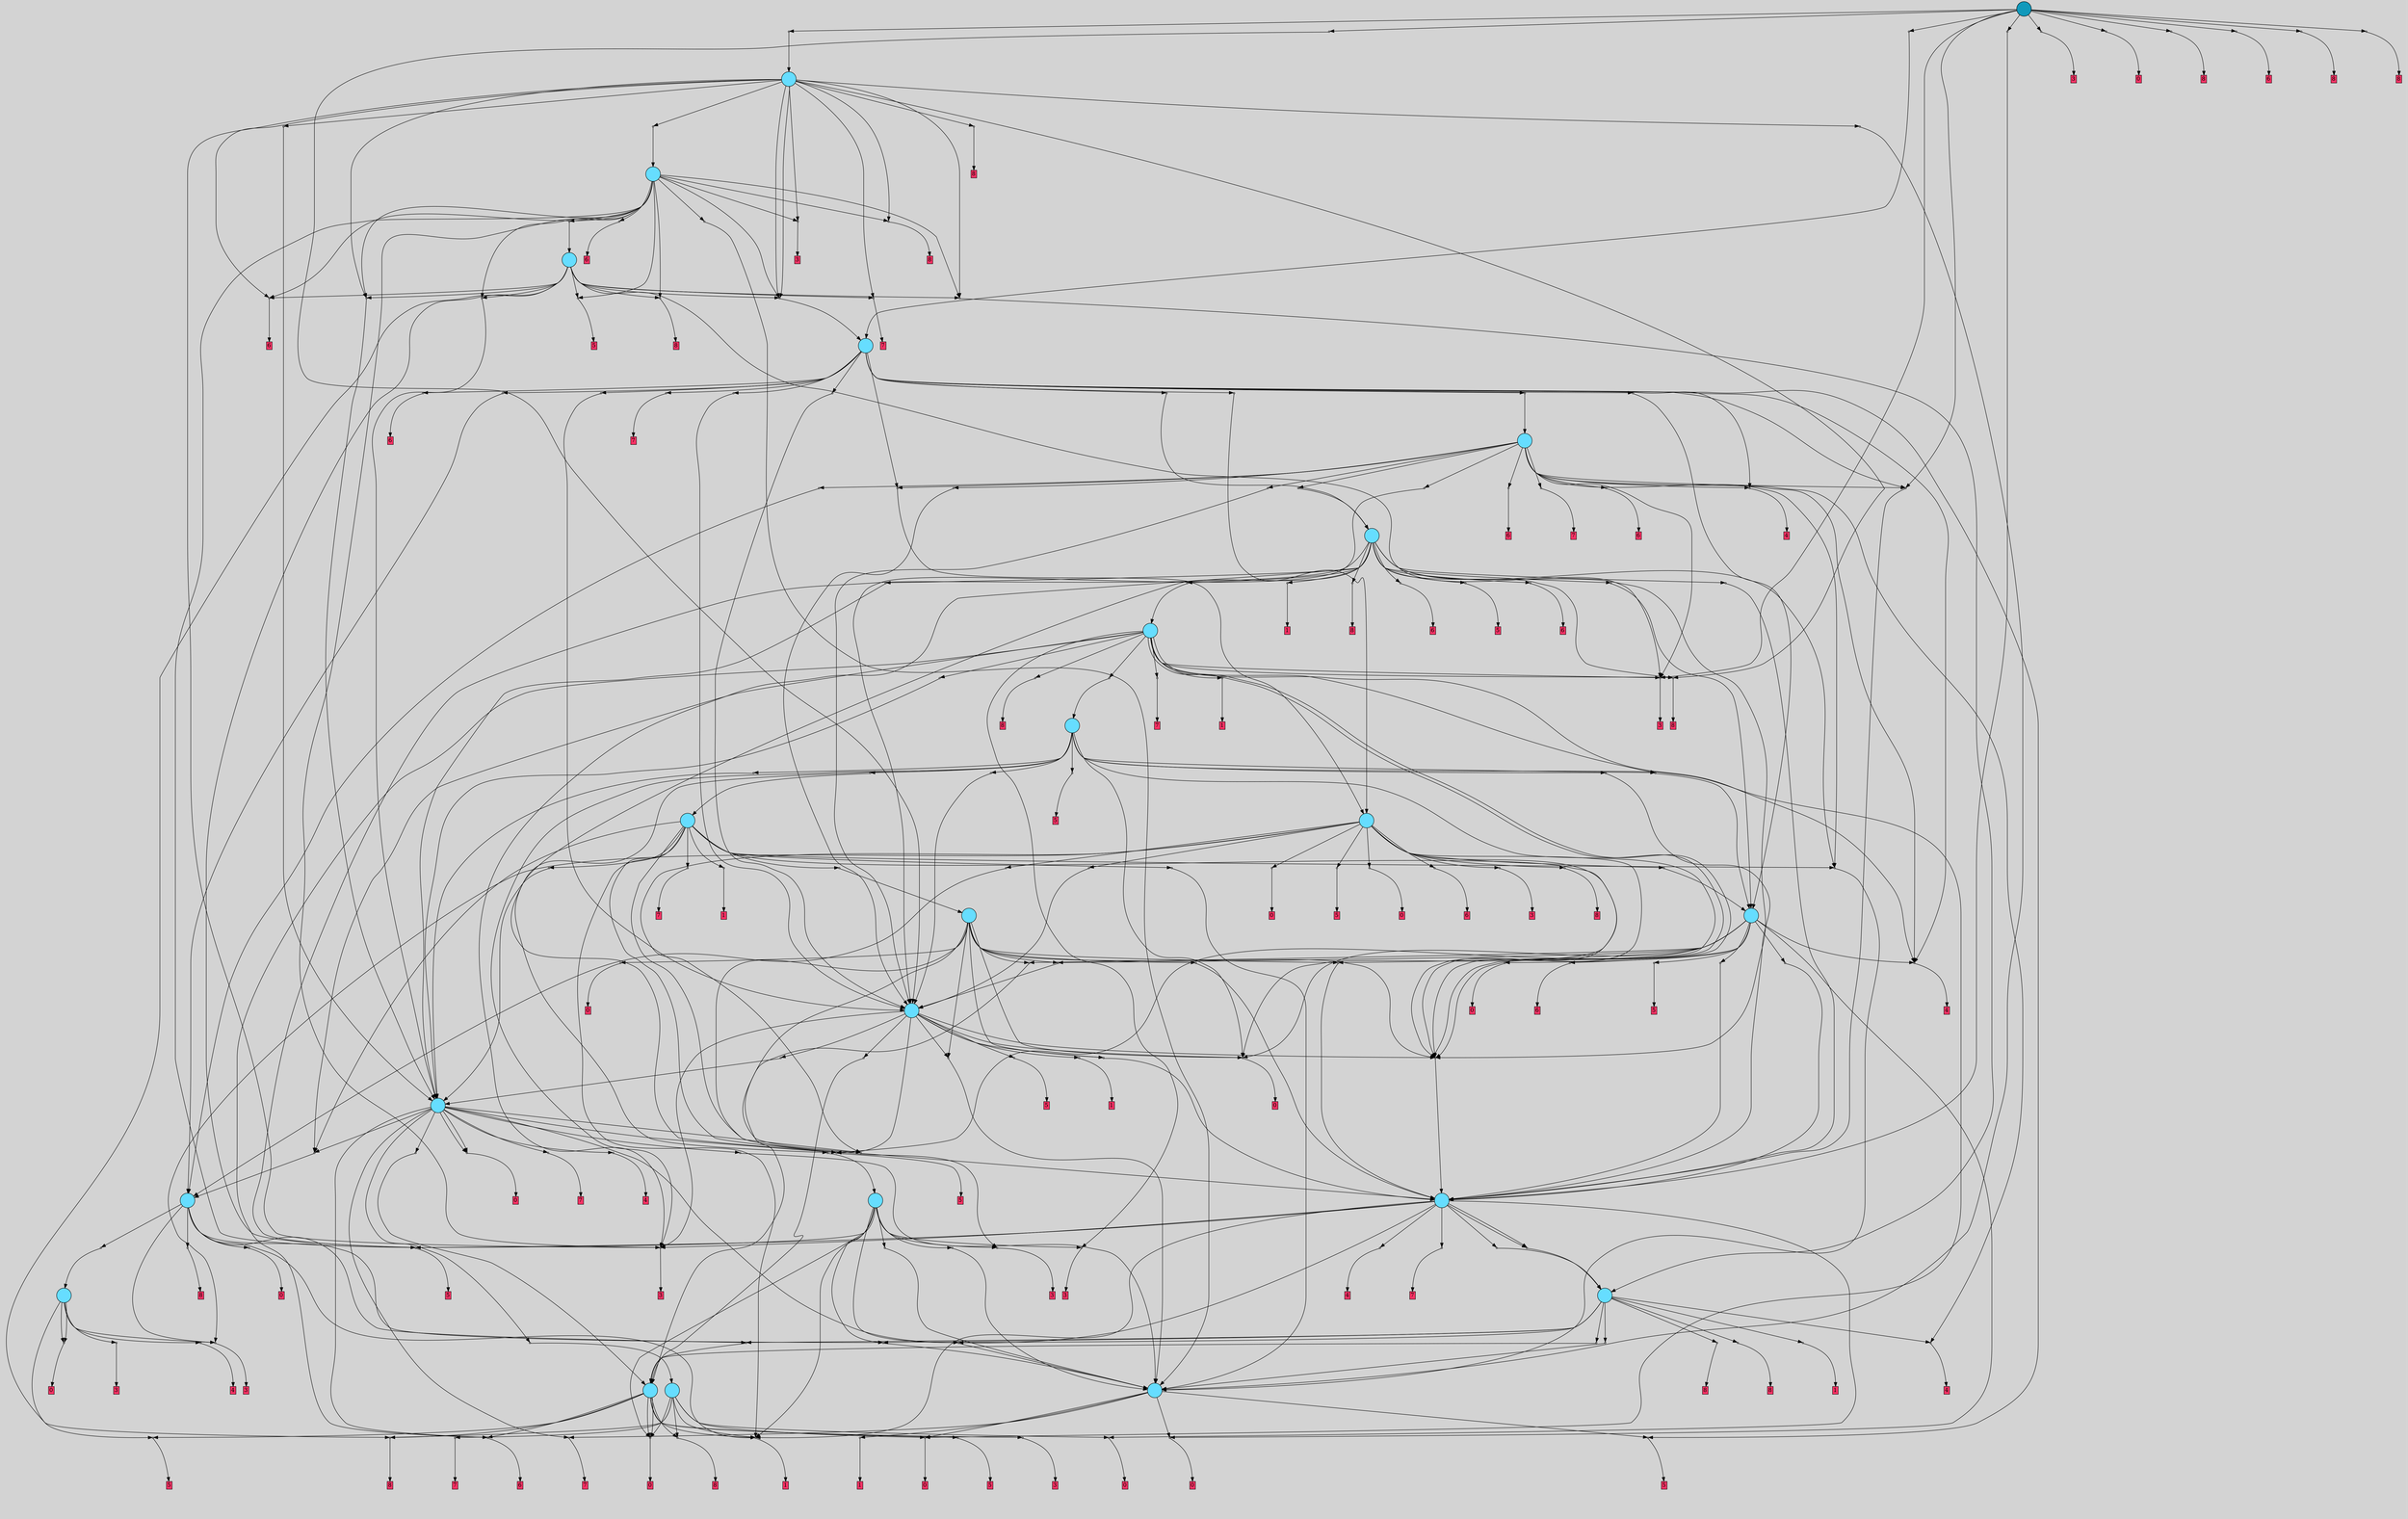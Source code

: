 // File exported with GEGELATI v1.3.1
// On the 2024-07-07 17:05:58
// With the MARL::MarlTPGGraphDotExporter
digraph{
	graph[pad = "0.212, 0.055" bgcolor = lightgray]
	node[shape=circle style = filled label = ""]
		T17 [fillcolor="#66ddff"]
		T20 [fillcolor="#66ddff"]
		T22 [fillcolor="#66ddff"]
		T33 [fillcolor="#66ddff"]
		T71 [fillcolor="#66ddff"]
		T79 [fillcolor="#66ddff"]
		T104 [fillcolor="#66ddff"]
		T108 [fillcolor="#66ddff"]
		T119 [fillcolor="#66ddff"]
		T140 [fillcolor="#66ddff"]
		T146 [fillcolor="#66ddff"]
		T153 [fillcolor="#66ddff"]
		T154 [fillcolor="#66ddff"]
		T167 [fillcolor="#66ddff"]
		T182 [fillcolor="#66ddff"]
		T207 [fillcolor="#66ddff"]
		T213 [fillcolor="#66ddff"]
		T263 [fillcolor="#66ddff"]
		T287 [fillcolor="#66ddff"]
		T306 [fillcolor="#66ddff"]
		T330 [fillcolor="#66ddff"]
		T333 [fillcolor="#66ddff"]
		T396 [fillcolor="#1199bb"]
		P18899 [fillcolor="#cccccc" shape=point] //
		I18899 [shape=box style=invis label="1|1&1|1#2|4&#92;n1|3&4|3#2|5&#92;n2|4&1|4#2|5&#92;n1|1&3|1#0|0&#92;n2|0&3|3#3|4&#92;n6|0&0|2#1|4&#92;n6|1&0|7#4|3&#92;n2|2&0|5#1|3&#92;n5|4&0|7#3|0&#92;n"]
		P18899 -> I18899[style=invis]
		A11011 [fillcolor="#ff3366" shape=box margin=0.03 width=0 height=0 label="7"]
		T17 -> P18899 -> A11011
		P18900 [fillcolor="#cccccc" shape=point] //
		I18900 [shape=box style=invis label="2|4&0|4#1|3&#92;n4|2&0|3#3|6&#92;n6|4&2|5#4|3&#92;n"]
		P18900 -> I18900[style=invis]
		A11012 [fillcolor="#ff3366" shape=box margin=0.03 width=0 height=0 label="5"]
		T17 -> P18900 -> A11012
		P18901 [fillcolor="#cccccc" shape=point] //
		I18901 [shape=box style=invis label="6|2&1|0#2|1&#92;n7|1&3|7#4|0&#92;n3|0&3|1#2|7&#92;n5|6&0|0#3|5&#92;n6|4&4|4#3|3&#92;n2|0&1|3#0|6&#92;n7|1&2|0#0|5&#92;n"]
		P18901 -> I18901[style=invis]
		A11013 [fillcolor="#ff3366" shape=box margin=0.03 width=0 height=0 label="1"]
		T17 -> P18901 -> A11013
		P18902 [fillcolor="#cccccc" shape=point] //
		I18902 [shape=box style=invis label="1|1&3|4#0|1&#92;n2|6&1|3#0|4&#92;n7|5&4|2#0|6&#92;n3|6&2|6#0|0&#92;n3|3&1|0#0|6&#92;n6|3&4|6#3|3&#92;n4|1&0|3#0|5&#92;n1|0&2|5#0|1&#92;n"]
		P18902 -> I18902[style=invis]
		A11014 [fillcolor="#ff3366" shape=box margin=0.03 width=0 height=0 label="0"]
		T17 -> P18902 -> A11014
		P18903 [fillcolor="#cccccc" shape=point] //
		I18903 [shape=box style=invis label="1|1&3|4#0|1&#92;n3|3&1|0#0|6&#92;n6|4&4|6#3|7&#92;n7|5&4|2#0|6&#92;n3|6&2|6#0|0&#92;n2|6&1|3#0|4&#92;n6|3&3|6#3|3&#92;n4|1&0|3#0|5&#92;n1|0&2|5#0|1&#92;n"]
		P18903 -> I18903[style=invis]
		A11015 [fillcolor="#ff3366" shape=box margin=0.03 width=0 height=0 label="0"]
		T17 -> P18903 -> A11015
		P18904 [fillcolor="#cccccc" shape=point] //
		I18904 [shape=box style=invis label="7|2&4|4#4|7&#92;n6|3&4|4#1|5&#92;n7|6&3|6#4|5&#92;n6|7&0|3#4|6&#92;n6|1&3|4#3|5&#92;n1|1&2|1#2|1&#92;n3|1&4|2#4|6&#92;n6|5&3|2#3|0&#92;n2|0&1|6#3|0&#92;n4|0&4|2#4|2&#92;n"]
		P18904 -> I18904[style=invis]
		A11016 [fillcolor="#ff3366" shape=box margin=0.03 width=0 height=0 label="0"]
		T20 -> P18904 -> A11016
		P18905 [fillcolor="#cccccc" shape=point] //
		I18905 [shape=box style=invis label="3|0&2|4#0|7&#92;n"]
		P18905 -> I18905[style=invis]
		A11017 [fillcolor="#ff3366" shape=box margin=0.03 width=0 height=0 label="5"]
		T20 -> P18905 -> A11017
		P18906 [fillcolor="#cccccc" shape=point] //
		I18906 [shape=box style=invis label="5|2&2|6#0|0&#92;n8|0&2|6#0|7&#92;n"]
		P18906 -> I18906[style=invis]
		A11018 [fillcolor="#ff3366" shape=box margin=0.03 width=0 height=0 label="3"]
		T20 -> P18906 -> A11018
		P18907 [fillcolor="#cccccc" shape=point] //
		I18907 [shape=box style=invis label="8|0&2|6#0|7&#92;n"]
		P18907 -> I18907[style=invis]
		A11019 [fillcolor="#ff3366" shape=box margin=0.03 width=0 height=0 label="3"]
		T20 -> P18907 -> A11019
		P18908 [fillcolor="#cccccc" shape=point] //
		I18908 [shape=box style=invis label="2|5&1|6#0|2&#92;n1|2&0|5#4|0&#92;n0|6&2|4#3|3&#92;n1|4&0|0#3|6&#92;n3|5&2|2#0|7&#92;n8|4&3|5#0|6&#92;n5|2&2|4#0|5&#92;n1|1&2|4#2|4&#92;n"]
		P18908 -> I18908[style=invis]
		A11020 [fillcolor="#ff3366" shape=box margin=0.03 width=0 height=0 label="4"]
		T20 -> P18908 -> A11020
		T20 -> P18904
		T22 -> P18903
		P18909 [fillcolor="#cccccc" shape=point] //
		I18909 [shape=box style=invis label="6|2&1|0#2|1&#92;n7|1&3|7#4|0&#92;n6|4&4|4#3|3&#92;n5|6&0|0#3|5&#92;n3|0&3|1#2|7&#92;n3|0&1|3#0|6&#92;n2|6&0|4#0|6&#92;n7|1&2|0#0|5&#92;n"]
		P18909 -> I18909[style=invis]
		A11021 [fillcolor="#ff3366" shape=box margin=0.03 width=0 height=0 label="1"]
		T22 -> P18909 -> A11021
		P18910 [fillcolor="#cccccc" shape=point] //
		I18910 [shape=box style=invis label="6|1&0|7#4|3&#92;n1|5&1|6#1|4&#92;n1|3&4|3#2|5&#92;n2|4&1|4#2|5&#92;n2|0&3|3#3|4&#92;n6|0&0|2#1|4&#92;n1|1&1|1#2|4&#92;n2|2&0|5#1|3&#92;n5|4&0|7#3|0&#92;n"]
		P18910 -> I18910[style=invis]
		A11022 [fillcolor="#ff3366" shape=box margin=0.03 width=0 height=0 label="7"]
		T22 -> P18910 -> A11022
		P18911 [fillcolor="#cccccc" shape=point] //
		I18911 [shape=box style=invis label="3|4&4|4#4|3&#92;n3|0&2|4#0|7&#92;n"]
		P18911 -> I18911[style=invis]
		A11023 [fillcolor="#ff3366" shape=box margin=0.03 width=0 height=0 label="8"]
		T22 -> P18911 -> A11023
		P18912 [fillcolor="#cccccc" shape=point] //
		I18912 [shape=box style=invis label="4|6&0|3#0|5&#92;n1|4&0|4#4|0&#92;n1|1&3|4#0|1&#92;n7|4&3|4#4|5&#92;n6|4&4|6#3|7&#92;n7|0&4|2#0|6&#92;n6|3&3|6#3|3&#92;n1|6&2|5#0|1&#92;n"]
		P18912 -> I18912[style=invis]
		A11024 [fillcolor="#ff3366" shape=box margin=0.03 width=0 height=0 label="0"]
		T22 -> P18912 -> A11024
		P18913 [fillcolor="#cccccc" shape=point] //
		I18913 [shape=box style=invis label="1|1&3|4#2|1&#92;n3|3&1|0#0|6&#92;n6|4&4|6#3|7&#92;n3|6&2|6#0|0&#92;n7|5&4|2#0|6&#92;n2|6&1|3#0|4&#92;n6|3&3|6#3|3&#92;n4|1&0|3#0|5&#92;n1|0&2|5#0|1&#92;n"]
		P18913 -> I18913[style=invis]
		A11025 [fillcolor="#ff3366" shape=box margin=0.03 width=0 height=0 label="0"]
		T22 -> P18913 -> A11025
		P18914 [fillcolor="#cccccc" shape=point] //
		I18914 [shape=box style=invis label="4|3&3|7#0|2&#92;n2|6&2|0#0|2&#92;n5|2&0|0#4|3&#92;n8|2&4|1#1|3&#92;n5|7&2|2#3|4&#92;n0|5&3|2#0|6&#92;n5|0&3|4#1|7&#92;n"]
		P18914 -> I18914[style=invis]
		A11026 [fillcolor="#ff3366" shape=box margin=0.03 width=0 height=0 label="8"]
		T22 -> P18914 -> A11026
		T33 -> P18914
		T33 -> P18905
		P18915 [fillcolor="#cccccc" shape=point] //
		I18915 [shape=box style=invis label="1|0&1|6#2|5&#92;n2|2&2|1#0|5&#92;n7|1&1|6#4|6&#92;n"]
		P18915 -> I18915[style=invis]
		A11027 [fillcolor="#ff3366" shape=box margin=0.03 width=0 height=0 label="3"]
		T33 -> P18915 -> A11027
		P18916 [fillcolor="#cccccc" shape=point] //
		I18916 [shape=box style=invis label="1|6&2|1#2|1&#92;n2|6&0|0#1|3&#92;n4|2&1|4#4|0&#92;n0|6&2|3#1|2&#92;n4|1&3|0#2|7&#92;n3|0&0|6#4|1&#92;n7|4&4|7#3|6&#92;n7|3&3|1#3|3&#92;n0|3&3|7#3|5&#92;n5|1&3|1#3|2&#92;n"]
		P18916 -> I18916[style=invis]
		A11028 [fillcolor="#ff3366" shape=box margin=0.03 width=0 height=0 label="6"]
		T33 -> P18916 -> A11028
		T33 -> P18912
		T33 -> P18909
		T33 -> P18912
		P18917 [fillcolor="#cccccc" shape=point] //
		I18917 [shape=box style=invis label="4|3&1|4#3|1&#92;n7|0&4|1#1|5&#92;n4|4&4|7#0|2&#92;n8|6&1|3#4|0&#92;n0|0&4|1#1|1&#92;n3|2&2|2#0|0&#92;n6|0&3|4#1|1&#92;n6|6&2|0#2|7&#92;n"]
		P18917 -> I18917[style=invis]
		A11029 [fillcolor="#ff3366" shape=box margin=0.03 width=0 height=0 label="5"]
		T33 -> P18917 -> A11029
		T33 -> P18911
		T71 -> P18907
		P18918 [fillcolor="#cccccc" shape=point] //
		I18918 [shape=box style=invis label="3|0&1|3#0|6&#92;n4|1&3|7#4|0&#92;n3|7&3|1#2|7&#92;n5|6&0|0#3|5&#92;n2|6&0|4#0|6&#92;n6|4&4|4#3|5&#92;n6|2&1|0#2|1&#92;n7|1&2|0#0|5&#92;n6|5&4|1#1|1&#92;n6|5&1|4#2|1&#92;n"]
		P18918 -> I18918[style=invis]
		T71 -> P18918 -> T20
		P18919 [fillcolor="#cccccc" shape=point] //
		I18919 [shape=box style=invis label="6|2&4|7#4|4&#92;n0|4&4|5#3|7&#92;n2|1&1|4#3|1&#92;n6|6&3|3#3|0&#92;n2|7&3|2#1|0&#92;n3|7&1|1#0|1&#92;n1|4&1|2#3|7&#92;n4|0&2|5#4|6&#92;n"]
		P18919 -> I18919[style=invis]
		A11030 [fillcolor="#ff3366" shape=box margin=0.03 width=0 height=0 label="8"]
		T71 -> P18919 -> A11030
		P18920 [fillcolor="#cccccc" shape=point] //
		I18920 [shape=box style=invis label="3|2&2|4#2|6&#92;n7|2&4|4#4|7&#92;n2|0&1|6#3|0&#92;n6|7&0|3#4|6&#92;n6|1&3|4#1|5&#92;n1|1&2|1#2|1&#92;n3|1&4|2#4|6&#92;n6|5&3|2#3|0&#92;n6|3&4|4#1|5&#92;n4|0&4|2#4|2&#92;n"]
		P18920 -> I18920[style=invis]
		A11031 [fillcolor="#ff3366" shape=box margin=0.03 width=0 height=0 label="0"]
		T71 -> P18920 -> A11031
		P18921 [fillcolor="#cccccc" shape=point] //
		I18921 [shape=box style=invis label="3|3&1|0#0|6&#92;n6|4&4|6#3|7&#92;n4|1&0|3#0|5&#92;n3|6&2|6#0|0&#92;n2|6&1|3#0|3&#92;n1|0&2|3#0|1&#92;n7|5&4|2#2|6&#92;n6|3&3|6#3|3&#92;n4|2&3|7#0|0&#92;n"]
		P18921 -> I18921[style=invis]
		T71 -> P18921 -> T33
		T71 -> P18909
		P18922 [fillcolor="#cccccc" shape=point] //
		I18922 [shape=box style=invis label="3|0&2|4#0|7&#92;n3|4&4|4#0|3&#92;n"]
		P18922 -> I18922[style=invis]
		T71 -> P18922 -> T17
		P18923 [fillcolor="#cccccc" shape=point] //
		I18923 [shape=box style=invis label="3|3&1|0#0|6&#92;n4|1&0|3#0|5&#92;n3|3&2|0#2|1&#92;n3|6&4|6#0|0&#92;n3|0&2|3#4|2&#92;n7|5&4|2#2|6&#92;n6|3&3|6#3|3&#92;n4|2&3|7#0|0&#92;n1|1&2|3#0|1&#92;n"]
		P18923 -> I18923[style=invis]
		T79 -> P18923 -> T33
		P18924 [fillcolor="#cccccc" shape=point] //
		I18924 [shape=box style=invis label="4|4&2|3#2|2&#92;n5|0&3|6#0|0&#92;n"]
		P18924 -> I18924[style=invis]
		A11032 [fillcolor="#ff3366" shape=box margin=0.03 width=0 height=0 label="8"]
		T79 -> P18924 -> A11032
		P18925 [fillcolor="#cccccc" shape=point] //
		I18925 [shape=box style=invis label="5|4&4|4#0|3&#92;n3|0&2|4#0|7&#92;n"]
		P18925 -> I18925[style=invis]
		T79 -> P18925 -> T17
		P18926 [fillcolor="#cccccc" shape=point] //
		I18926 [shape=box style=invis label="6|2&1|0#2|1&#92;n3|0&1|3#0|6&#92;n6|4&4|4#3|3&#92;n5|6&0|0#3|5&#92;n4|5&4|1#1|5&#92;n3|0&3|1#2|7&#92;n7|1&3|7#4|0&#92;n2|6&0|4#0|2&#92;n7|1&2|0#0|5&#92;n"]
		P18926 -> I18926[style=invis]
		A11033 [fillcolor="#ff3366" shape=box margin=0.03 width=0 height=0 label="1"]
		T79 -> P18926 -> A11033
		P18927 [fillcolor="#cccccc" shape=point] //
		I18927 [shape=box style=invis label="1|3&4|3#2|5&#92;n1|5&1|6#1|4&#92;n2|0&3|3#1|4&#92;n6|1&0|7#4|3&#92;n7|3&0|2#2|0&#92;n5|2&4|4#2|1&#92;n8|0&0|2#1|4&#92;n5|4&0|7#3|0&#92;n0|3&3|0#3|7&#92;n2|2&0|5#1|3&#92;n"]
		P18927 -> I18927[style=invis]
		A11034 [fillcolor="#ff3366" shape=box margin=0.03 width=0 height=0 label="4"]
		T79 -> P18927 -> A11034
		P18928 [fillcolor="#cccccc" shape=point] //
		I18928 [shape=box style=invis label="3|0&2|4#0|7&#92;n3|4&4|4#4|3&#92;n8|7&4|2#3|0&#92;n"]
		P18928 -> I18928[style=invis]
		A11035 [fillcolor="#ff3366" shape=box margin=0.03 width=0 height=0 label="8"]
		T79 -> P18928 -> A11035
		T79 -> P18921
		P18929 [fillcolor="#cccccc" shape=point] //
		I18929 [shape=box style=invis label="3|0&2|4#0|7&#92;n8|6&3|6#2|5&#92;n"]
		P18929 -> I18929[style=invis]
		T79 -> P18929 -> T17
		T79 -> P18922
		P18930 [fillcolor="#cccccc" shape=point] //
		I18930 [shape=box style=invis label="1|0&2|6#2|5&#92;n8|2&3|0#2|1&#92;n7|1&1|6#4|1&#92;n"]
		P18930 -> I18930[style=invis]
		A11036 [fillcolor="#ff3366" shape=box margin=0.03 width=0 height=0 label="3"]
		T104 -> P18930 -> A11036
		P18931 [fillcolor="#cccccc" shape=point] //
		I18931 [shape=box style=invis label="4|3&1|4#4|1&#92;n7|0&4|1#1|5&#92;n4|4&4|7#0|2&#92;n8|6&1|3#4|0&#92;n0|0&4|1#1|1&#92;n6|6&2|0#2|7&#92;n6|0&3|4#1|1&#92;n3|2&2|2#0|0&#92;n"]
		P18931 -> I18931[style=invis]
		A11037 [fillcolor="#ff3366" shape=box margin=0.03 width=0 height=0 label="5"]
		T104 -> P18931 -> A11037
		T104 -> P18909
		T104 -> P18912
		P18932 [fillcolor="#cccccc" shape=point] //
		I18932 [shape=box style=invis label="8|6&3|6#2|5&#92;n3|6&2|4#0|7&#92;n"]
		P18932 -> I18932[style=invis]
		T104 -> P18932 -> T17
		T104 -> P18922
		P18933 [fillcolor="#cccccc" shape=point] //
		I18933 [shape=box style=invis label="1|0&2|0#2|5&#92;n"]
		P18933 -> I18933[style=invis]
		A11038 [fillcolor="#ff3366" shape=box margin=0.03 width=0 height=0 label="3"]
		T104 -> P18933 -> A11038
		P18934 [fillcolor="#cccccc" shape=point] //
		I18934 [shape=box style=invis label="3|0&2|4#1|7&#92;n2|2&0|1#1|1&#92;n"]
		P18934 -> I18934[style=invis]
		T104 -> P18934 -> T17
		T104 -> P18929
		P18935 [fillcolor="#cccccc" shape=point] //
		I18935 [shape=box style=invis label="1|0&2|6#2|5&#92;n7|6&1|6#4|6&#92;n"]
		P18935 -> I18935[style=invis]
		A11039 [fillcolor="#ff3366" shape=box margin=0.03 width=0 height=0 label="3"]
		T108 -> P18935 -> A11039
		T108 -> P18931
		P18936 [fillcolor="#cccccc" shape=point] //
		I18936 [shape=box style=invis label="3|0&4|4#3|3&#92;n3|0&2|4#0|7&#92;n"]
		P18936 -> I18936[style=invis]
		A11040 [fillcolor="#ff3366" shape=box margin=0.03 width=0 height=0 label="4"]
		T108 -> P18936 -> A11040
		T108 -> P18929
		P18937 [fillcolor="#cccccc" shape=point] //
		I18937 [shape=box style=invis label="6|3&0|3#0|5&#92;n3|6&2|6#0|0&#92;n2|6&0|4#4|6&#92;n7|5&4|1#3|6&#92;n2|6&1|3#0|3&#92;n4|2&3|7#0|0&#92;n8|1&3|4#2|6&#92;n1|0&2|3#0|1&#92;n0|0&0|3#1|1&#92;n2|2&4|5#3|6&#92;n"]
		P18937 -> I18937[style=invis]
		T108 -> P18937 -> T79
		T108 -> P18909
		P18938 [fillcolor="#cccccc" shape=point] //
		I18938 [shape=box style=invis label="3|3&1|0#0|6&#92;n6|1&0|3#0|5&#92;n3|6&2|6#0|0&#92;n1|0&2|3#0|1&#92;n2|6&1|3#0|3&#92;n4|2&3|7#0|0&#92;n8|1&3|4#2|6&#92;n7|5&4|1#3|6&#92;n0|0&0|3#1|1&#92;n2|2&4|5#3|6&#92;n"]
		P18938 -> I18938[style=invis]
		T108 -> P18938 -> T79
		P18939 [fillcolor="#cccccc" shape=point] //
		I18939 [shape=box style=invis label="5|4&0|3#3|0&#92;n6|0&1|1#3|6&#92;n5|5&4|2#3|3&#92;n6|0&0|2#3|7&#92;n4|4&3|7#4|4&#92;n2|4&1|4#2|5&#92;n7|6&3|2#1|5&#92;n1|1&3|5#0|0&#92;n2|0&0|6#1|6&#92;n6|1&0|7#4|3&#92;n"]
		P18939 -> I18939[style=invis]
		A11041 [fillcolor="#ff3366" shape=box margin=0.03 width=0 height=0 label="7"]
		T108 -> P18939 -> A11041
		T108 -> P18938
		T108 -> P18913
		P18940 [fillcolor="#cccccc" shape=point] //
		I18940 [shape=box style=invis label="7|2&4|4#4|7&#92;n6|3&4|4#1|5&#92;n1|1&4|1#2|1&#92;n6|7&0|3#4|6&#92;n6|1&3|4#3|5&#92;n7|6&3|6#4|5&#92;n3|1&4|2#4|6&#92;n6|5&3|2#3|0&#92;n2|0&1|6#3|0&#92;n4|0&4|2#4|2&#92;n"]
		P18940 -> I18940[style=invis]
		T119 -> P18940 -> T22
		P18941 [fillcolor="#cccccc" shape=point] //
		I18941 [shape=box style=invis label="6|4&4|6#3|7&#92;n1|4&0|4#4|0&#92;n1|6&3|4#0|1&#92;n7|4&3|4#4|5&#92;n4|6&0|3#0|5&#92;n7|7&3|3#3|7&#92;n7|0&4|2#0|6&#92;n1|6&2|5#0|1&#92;n"]
		P18941 -> I18941[style=invis]
		A11042 [fillcolor="#ff3366" shape=box margin=0.03 width=0 height=0 label="0"]
		T119 -> P18941 -> A11042
		P18942 [fillcolor="#cccccc" shape=point] //
		I18942 [shape=box style=invis label="3|4&4|4#0|3&#92;n3|0&1|3#3|0&#92;n4|2&4|2#3|6&#92;n0|5&3|0#4|1&#92;n3|0&2|0#0|7&#92;n"]
		P18942 -> I18942[style=invis]
		T119 -> P18942 -> T108
		P18943 [fillcolor="#cccccc" shape=point] //
		I18943 [shape=box style=invis label="3|3&1|0#0|6&#92;n6|4&4|6#3|7&#92;n8|1&0|3#0|5&#92;n3|6&2|6#0|0&#92;n1|0&2|3#0|1&#92;n2|2&4|5#3|6&#92;n8|4&3|4#2|6&#92;n4|2&3|7#0|0&#92;n"]
		P18943 -> I18943[style=invis]
		T119 -> P18943 -> T71
		P18944 [fillcolor="#cccccc" shape=point] //
		I18944 [shape=box style=invis label="3|0&2|7#3|7&#92;n2|2&0|5#1|3&#92;n7|6&2|6#0|5&#92;n1|4&4|5#3|7&#92;n0|2&2|3#2|7&#92;n6|5&0|3#0|0&#92;n4|6&4|7#1|3&#92;n6|6&0|3#2|2&#92;n4|7&3|4#0|5&#92;n1|5&1|6#1|6&#92;n"]
		P18944 -> I18944[style=invis]
		A11043 [fillcolor="#ff3366" shape=box margin=0.03 width=0 height=0 label="7"]
		T119 -> P18944 -> A11043
		P18945 [fillcolor="#cccccc" shape=point] //
		I18945 [shape=box style=invis label="1|3&4|3#2|5&#92;n1|5&1|6#1|4&#92;n2|0&3|3#1|4&#92;n5|2&4|4#2|1&#92;n7|4&0|2#2|0&#92;n6|1&0|7#4|3&#92;n8|0&0|2#1|4&#92;n5|4&0|7#3|0&#92;n2|2&0|5#1|3&#92;n"]
		P18945 -> I18945[style=invis]
		A11044 [fillcolor="#ff3366" shape=box margin=0.03 width=0 height=0 label="4"]
		T119 -> P18945 -> A11044
		T119 -> P18929
		P18946 [fillcolor="#cccccc" shape=point] //
		I18946 [shape=box style=invis label="1|1&2|3#0|0&#92;n4|1&0|3#0|5&#92;n3|3&2|0#2|1&#92;n3|6&4|6#0|0&#92;n3|0&2|3#4|2&#92;n7|5&4|2#2|6&#92;n6|3&3|6#3|3&#92;n4|2&3|7#0|0&#92;n3|3&1|0#0|6&#92;n"]
		P18946 -> I18946[style=invis]
		T119 -> P18946 -> T33
		T119 -> P18941
		P18947 [fillcolor="#cccccc" shape=point] //
		I18947 [shape=box style=invis label="0|7&1|0#2|6&#92;n3|6&2|4#0|0&#92;n8|6&3|6#2|5&#92;n"]
		P18947 -> I18947[style=invis]
		T119 -> P18947 -> T17
		T119 -> P18916
		T119 -> P18899
		P18948 [fillcolor="#cccccc" shape=point] //
		I18948 [shape=box style=invis label="0|0&0|3#1|7&#92;n4|7&3|3#4|3&#92;n4|1&0|0#0|5&#92;n6|1&1|7#4|4&#92;n8|0&0|3#0|1&#92;n4|2&1|7#0|0&#92;n8|2&0|4#3|4&#92;n3|3&4|0#0|6&#92;n8|5&4|3#4|0&#92;n6|3&3|0#3|3&#92;n"]
		P18948 -> I18948[style=invis]
		A11045 [fillcolor="#ff3366" shape=box margin=0.03 width=0 height=0 label="5"]
		T119 -> P18948 -> A11045
		P18949 [fillcolor="#cccccc" shape=point] //
		I18949 [shape=box style=invis label="3|4&4|4#0|7&#92;n3|0&1|3#3|0&#92;n4|2&4|2#3|6&#92;n0|5&3|0#4|1&#92;n3|0&2|0#0|7&#92;n1|7&0|5#1|7&#92;n"]
		P18949 -> I18949[style=invis]
		T140 -> P18949 -> T108
		P18950 [fillcolor="#cccccc" shape=point] //
		I18950 [shape=box style=invis label="1|1&2|3#0|0&#92;n4|1&0|3#0|5&#92;n3|3&2|0#2|1&#92;n7|5&4|2#2|6&#92;n3|0&2|3#1|2&#92;n3|6&4|6#0|0&#92;n6|3&3|6#3|3&#92;n4|2&3|7#0|0&#92;n3|3&1|0#0|6&#92;n"]
		P18950 -> I18950[style=invis]
		T140 -> P18950 -> T33
		T140 -> P18948
		P18951 [fillcolor="#cccccc" shape=point] //
		I18951 [shape=box style=invis label="1|0&2|3#0|1&#92;n3|6&2|6#0|0&#92;n7|5&1|1#0|6&#92;n8|7&3|1#1|2&#92;n4|1&3|7#0|0&#92;n4|0&2|6#0|7&#92;n2|6&1|3#0|3&#92;n1|6&0|2#1|0&#92;n8|1&3|4#2|6&#92;n2|2&4|5#3|6&#92;n"]
		P18951 -> I18951[style=invis]
		T140 -> P18951 -> T119
		P18952 [fillcolor="#cccccc" shape=point] //
		I18952 [shape=box style=invis label="3|0&2|4#1|7&#92;n2|2&0|1#3|0&#92;n"]
		P18952 -> I18952[style=invis]
		T140 -> P18952 -> T17
		P18953 [fillcolor="#cccccc" shape=point] //
		I18953 [shape=box style=invis label="0|0&0|3#1|7&#92;n6|3&2|4#3|0&#92;n4|7&3|3#4|3&#92;n4|1&0|0#0|5&#92;n6|1&1|7#2|4&#92;n8|0&0|3#0|1&#92;n8|5&4|3#4|0&#92;n8|2&0|4#3|4&#92;n3|3&4|0#0|6&#92;n4|2&1|7#0|0&#92;n"]
		P18953 -> I18953[style=invis]
		A11046 [fillcolor="#ff3366" shape=box margin=0.03 width=0 height=0 label="5"]
		T140 -> P18953 -> A11046
		P18954 [fillcolor="#cccccc" shape=point] //
		I18954 [shape=box style=invis label="6|4&4|6#0|7&#92;n1|4&0|4#4|0&#92;n4|6&0|3#0|5&#92;n7|4&3|4#4|5&#92;n1|6&3|4#0|1&#92;n7|7&3|3#3|7&#92;n1|6&2|5#0|1&#92;n3|7&0|3#2|3&#92;n"]
		P18954 -> I18954[style=invis]
		A11047 [fillcolor="#ff3366" shape=box margin=0.03 width=0 height=0 label="0"]
		T140 -> P18954 -> A11047
		T140 -> P18935
		P18955 [fillcolor="#cccccc" shape=point] //
		I18955 [shape=box style=invis label="3|4&4|4#0|7&#92;n1|7&0|5#1|7&#92;n4|2&4|2#3|6&#92;n0|5&3|0#4|1&#92;n3|0&4|0#0|7&#92;n3|0&1|3#3|0&#92;n8|7&2|6#2|7&#92;n"]
		P18955 -> I18955[style=invis]
		T140 -> P18955 -> T108
		P18956 [fillcolor="#cccccc" shape=point] //
		I18956 [shape=box style=invis label="6|2&1|7#2|1&#92;n5|3&2|7#3|6&#92;n7|1&3|7#4|0&#92;n6|4&4|4#3|3&#92;n5|6&0|0#3|5&#92;n3|0&3|1#2|7&#92;n2|2&0|4#0|6&#92;n7|1&2|0#0|5&#92;n"]
		P18956 -> I18956[style=invis]
		A11048 [fillcolor="#ff3366" shape=box margin=0.03 width=0 height=0 label="1"]
		T140 -> P18956 -> A11048
		T146 -> P18949
		P18957 [fillcolor="#cccccc" shape=point] //
		I18957 [shape=box style=invis label="1|1&2|3#0|0&#92;n4|1&0|3#0|5&#92;n3|3&2|0#2|1&#92;n7|5&4|2#2|6&#92;n4|2&3|7#0|0&#92;n3|6&4|6#0|0&#92;n6|3&3|6#3|3&#92;n5|0&2|3#1|2&#92;n3|3&1|0#0|6&#92;n"]
		P18957 -> I18957[style=invis]
		T146 -> P18957 -> T33
		T146 -> P18948
		T146 -> P18952
		P18958 [fillcolor="#cccccc" shape=point] //
		I18958 [shape=box style=invis label="0|0&0|3#1|7&#92;n4|2&1|7#0|0&#92;n4|3&2|4#3|0&#92;n4|1&0|0#0|5&#92;n6|1&1|7#2|4&#92;n8|0&0|3#0|1&#92;n4|7&3|3#4|3&#92;n8|2&0|4#3|4&#92;n3|3&4|0#0|6&#92;n8|4&4|3#0|0&#92;n"]
		P18958 -> I18958[style=invis]
		T146 -> P18958 -> T140
		T146 -> P18954
		T146 -> P18955
		T146 -> P18942
		P18959 [fillcolor="#cccccc" shape=point] //
		I18959 [shape=box style=invis label="4|2&4|3#3|6&#92;n3|4&4|4#0|3&#92;n2|4&0|7#3|1&#92;n3|0&2|3#0|7&#92;n"]
		P18959 -> I18959[style=invis]
		T146 -> P18959 -> T108
		P18960 [fillcolor="#cccccc" shape=point] //
		I18960 [shape=box style=invis label="5|7&2|6#4|3&#92;n3|5&1|2#4|2&#92;n5|2&3|7#0|6&#92;n0|0&2|0#0|7&#92;n4|4&4|5#2|3&#92;n"]
		P18960 -> I18960[style=invis]
		T146 -> P18960 -> T108
		P18961 [fillcolor="#cccccc" shape=point] //
		I18961 [shape=box style=invis label="6|1&4|6#3|3&#92;n2|6&1|3#0|4&#92;n7|5&4|2#0|6&#92;n3|6&2|6#0|0&#92;n1|1&3|4#0|1&#92;n4|1&0|3#0|5&#92;n1|0&2|5#0|1&#92;n"]
		P18961 -> I18961[style=invis]
		A11049 [fillcolor="#ff3366" shape=box margin=0.03 width=0 height=0 label="0"]
		T146 -> P18961 -> A11049
		T153 -> P18949
		T153 -> P18943
		P18962 [fillcolor="#cccccc" shape=point] //
		I18962 [shape=box style=invis label="1|4&4|5#3|7&#92;n4|7&3|4#0|5&#92;n7|6&2|6#0|5&#92;n3|0&1|7#3|7&#92;n0|2&2|3#2|7&#92;n6|5&0|3#0|0&#92;n2|2&0|5#1|3&#92;n6|7&0|3#2|2&#92;n4|6&4|7#1|3&#92;n1|5&1|6#1|6&#92;n"]
		P18962 -> I18962[style=invis]
		A11050 [fillcolor="#ff3366" shape=box margin=0.03 width=0 height=0 label="7"]
		T153 -> P18962 -> A11050
		P18963 [fillcolor="#cccccc" shape=point] //
		I18963 [shape=box style=invis label="5|0&0|3#1|7&#92;n4|7&3|3#4|3&#92;n6|1&1|7#4|4&#92;n8|5&4|3#4|0&#92;n4|2&1|7#0|0&#92;n8|2&0|4#3|4&#92;n3|3&4|0#0|6&#92;n8|0&0|3#0|1&#92;n6|3&3|0#3|3&#92;n4|3&2|1#0|4&#92;n"]
		P18963 -> I18963[style=invis]
		T153 -> P18963 -> T146
		P18964 [fillcolor="#cccccc" shape=point] //
		I18964 [shape=box style=invis label="1|0&2|3#0|1&#92;n3|6&2|6#2|0&#92;n7|5&1|1#0|6&#92;n2|2&4|5#3|6&#92;n4|1&3|7#0|0&#92;n4|0&2|6#0|7&#92;n2|6&1|3#0|3&#92;n1|6&0|2#1|0&#92;n8|1&3|4#2|6&#92;n8|7&3|1#1|2&#92;n"]
		P18964 -> I18964[style=invis]
		T153 -> P18964 -> T119
		T153 -> P18909
		P18965 [fillcolor="#cccccc" shape=point] //
		I18965 [shape=box style=invis label="2|2&0|1#1|0&#92;n3|0&2|4#1|7&#92;n3|4&4|4#0|3&#92;n"]
		P18965 -> I18965[style=invis]
		T153 -> P18965 -> T17
		P18966 [fillcolor="#cccccc" shape=point] //
		I18966 [shape=box style=invis label="0|0&3|3#1|2&#92;n5|6&0|0#3|5&#92;n3|0&3|3#0|6&#92;n7|1&3|7#4|0&#92;n3|0&3|1#2|7&#92;n6|4&4|4#3|3&#92;n2|6&0|4#0|6&#92;n3|2&1|6#2|3&#92;n7|1&2|0#0|5&#92;n"]
		P18966 -> I18966[style=invis]
		A11051 [fillcolor="#ff3366" shape=box margin=0.03 width=0 height=0 label="1"]
		T153 -> P18966 -> A11051
		T153 -> P18930
		P18967 [fillcolor="#cccccc" shape=point] //
		I18967 [shape=box style=invis label="8|1&2|1#0|3&#92;n2|0&4|5#1|2&#92;n"]
		P18967 -> I18967[style=invis]
		T153 -> P18967 -> T17
		T153 -> P18948
		P18968 [fillcolor="#cccccc" shape=point] //
		I18968 [shape=box style=invis label="4|5&3|4#4|7&#92;n3|4&4|4#0|7&#92;n3|0&1|3#3|0&#92;n1|7&0|1#1|7&#92;n0|5&3|0#4|1&#92;n3|0&2|0#0|7&#92;n4|2&4|2#3|6&#92;n"]
		P18968 -> I18968[style=invis]
		T154 -> P18968 -> T108
		T154 -> P18957
		T154 -> P18948
		T154 -> P18958
		T154 -> P18954
		P18969 [fillcolor="#cccccc" shape=point] //
		I18969 [shape=box style=invis label="0|5&3|0#4|1&#92;n4|2&4|2#3|6&#92;n3|4&4|4#0|3&#92;n3|0&2|0#0|0&#92;n"]
		P18969 -> I18969[style=invis]
		T154 -> P18969 -> T108
		T154 -> P18959
		P18970 [fillcolor="#cccccc" shape=point] //
		I18970 [shape=box style=invis label="6|1&4|6#3|3&#92;n3|6&2|6#0|0&#92;n1|1&2|4#0|1&#92;n4|1&0|3#0|0&#92;n1|0&2|5#0|1&#92;n"]
		P18970 -> I18970[style=invis]
		A11052 [fillcolor="#ff3366" shape=box margin=0.03 width=0 height=0 label="0"]
		T154 -> P18970 -> A11052
		P18971 [fillcolor="#cccccc" shape=point] //
		I18971 [shape=box style=invis label="7|4&4|7#2|6&#92;n2|5&2|2#0|5&#92;n4|1&3|0#2|7&#92;n7|3&0|4#4|3&#92;n4|6&2|3#1|2&#92;n2|6&0|0#1|3&#92;n3|0&0|6#4|1&#92;n1|6&2|1#2|1&#92;n7|3&3|1#2|3&#92;n5|1&3|1#3|2&#92;n"]
		P18971 -> I18971[style=invis]
		A11053 [fillcolor="#ff3366" shape=box margin=0.03 width=0 height=0 label="6"]
		T154 -> P18971 -> A11053
		T154 -> P18902
		P18972 [fillcolor="#cccccc" shape=point] //
		I18972 [shape=box style=invis label="2|2&0|5#1|3&#92;n1|5&1|6#1|4&#92;n2|0&3|1#1|4&#92;n5|2&4|4#2|1&#92;n7|4&0|2#2|0&#92;n8|0&0|2#1|4&#92;n5|4&0|7#3|0&#92;n1|3&4|3#2|5&#92;n"]
		P18972 -> I18972[style=invis]
		A11054 [fillcolor="#ff3366" shape=box margin=0.03 width=0 height=0 label="4"]
		T154 -> P18972 -> A11054
		P18973 [fillcolor="#cccccc" shape=point] //
		I18973 [shape=box style=invis label="8|6&2|0#2|2&#92;n0|0&1|1#1|1&#92;n7|0&4|1#1|5&#92;n4|4&4|7#0|2&#92;n8|6&1|3#4|0&#92;n4|3&1|4#4|1&#92;n6|6&2|0#2|7&#92;n3|2&2|2#0|0&#92;n6|2&3|4#1|1&#92;n"]
		P18973 -> I18973[style=invis]
		A11055 [fillcolor="#ff3366" shape=box margin=0.03 width=0 height=0 label="5"]
		T154 -> P18973 -> A11055
		P18974 [fillcolor="#cccccc" shape=point] //
		I18974 [shape=box style=invis label="5|6&4|4#0|7&#92;n3|5&0|5#4|2&#92;n2|7&3|1#2|0&#92;n8|6&3|1#3|3&#92;n5|7&0|1#0|0&#92;n3|2&1|3#2|6&#92;n1|4&1|5#4|1&#92;n2|0&4|7#1|5&#92;n3|4&2|7#0|4&#92;n"]
		P18974 -> I18974[style=invis]
		T167 -> P18974 -> T153
		P18975 [fillcolor="#cccccc" shape=point] //
		I18975 [shape=box style=invis label="3|3&2|0#2|1&#92;n4|1&0|3#0|5&#92;n1|1&2|3#0|0&#92;n7|5&4|2#2|6&#92;n4|2&3|7#0|0&#92;n6|3&3|6#3|3&#92;n8|0&2|3#1|2&#92;n3|3&1|0#0|6&#92;n"]
		P18975 -> I18975[style=invis]
		A11056 [fillcolor="#ff3366" shape=box margin=0.03 width=0 height=0 label="5"]
		T167 -> P18975 -> A11056
		P18976 [fillcolor="#cccccc" shape=point] //
		I18976 [shape=box style=invis label="0|0&0|3#1|7&#92;n8|4&4|3#4|0&#92;n4|3&2|4#3|0&#92;n4|1&0|0#0|5&#92;n6|1&1|7#2|4&#92;n8|0&0|3#0|1&#92;n4|7&3|3#4|3&#92;n8|2&0|4#3|4&#92;n3|3&4|0#0|6&#92;n4|2&1|7#0|0&#92;n"]
		P18976 -> I18976[style=invis]
		T167 -> P18976 -> T140
		P18977 [fillcolor="#cccccc" shape=point] //
		I18977 [shape=box style=invis label="6|4&4|6#0|7&#92;n8|2&4|3#1|5&#92;n7|4&3|4#4|0&#92;n7|4&3|4#4|5&#92;n1|3&3|4#0|1&#92;n3|0&3|7#3|6&#92;n7|7&3|3#3|7&#92;n1|6&2|5#0|1&#92;n3|7&0|3#2|3&#92;n"]
		P18977 -> I18977[style=invis]
		T167 -> P18977 -> T104
		T167 -> P18935
		P18978 [fillcolor="#cccccc" shape=point] //
		I18978 [shape=box style=invis label="4|0&4|3#3|6&#92;n2|4&0|7#3|1&#92;n3|4&4|4#0|3&#92;n7|1&4|2#0|5&#92;n"]
		P18978 -> I18978[style=invis]
		T167 -> P18978 -> T108
		P18979 [fillcolor="#cccccc" shape=point] //
		I18979 [shape=box style=invis label="1|0&2|3#0|1&#92;n3|6&2|6#0|0&#92;n7|7&1|1#0|6&#92;n8|1&3|4#2|6&#92;n4|2&3|7#0|0&#92;n8|7&3|1#1|2&#92;n2|6&1|3#0|3&#92;n1|6&0|2#1|0&#92;n4|0&2|6#0|7&#92;n2|2&4|5#3|6&#92;n"]
		P18979 -> I18979[style=invis]
		T167 -> P18979 -> T119
		T167 -> P18903
		T167 -> P18954
		T167 -> P18949
		P18980 [fillcolor="#cccccc" shape=point] //
		I18980 [shape=box style=invis label="5|6&0|0#3|5&#92;n7|1&3|7#4|0&#92;n6|4&4|4#3|3&#92;n6|2&1|0#2|1&#92;n3|6&0|3#1|2&#92;n3|2&3|1#2|7&#92;n3|0&1|3#0|6&#92;n2|6&0|4#0|6&#92;n"]
		P18980 -> I18980[style=invis]
		T167 -> P18980 -> T154
		T182 -> P18949
		T182 -> P18943
		P18981 [fillcolor="#cccccc" shape=point] //
		I18981 [shape=box style=invis label="3|0&3|7#3|7&#92;n6|5&0|3#0|0&#92;n7|6&2|6#2|5&#92;n1|4&4|5#3|7&#92;n0|2&2|3#2|7&#92;n4|7&3|4#0|5&#92;n2|2&0|5#1|3&#92;n6|7&0|3#2|2&#92;n4|6&4|7#1|3&#92;n1|5&1|6#1|6&#92;n"]
		P18981 -> I18981[style=invis]
		A11057 [fillcolor="#ff3366" shape=box margin=0.03 width=0 height=0 label="7"]
		T182 -> P18981 -> A11057
		T182 -> P18972
		P18982 [fillcolor="#cccccc" shape=point] //
		I18982 [shape=box style=invis label="4|0&2|6#0|7&#92;n2|2&4|5#3|5&#92;n7|5&1|1#0|6&#92;n8|7&3|1#1|2&#92;n4|1&3|7#0|0&#92;n1|0&2|3#0|1&#92;n2|6&4|3#0|3&#92;n1|6&0|2#1|0&#92;n8|1&3|4#2|6&#92;n3|6&2|6#0|0&#92;n"]
		P18982 -> I18982[style=invis]
		T182 -> P18982 -> T119
		T182 -> P18980
		P18983 [fillcolor="#cccccc" shape=point] //
		I18983 [shape=box style=invis label="7|6&1|6#4|7&#92;n1|0&2|6#2|5&#92;n"]
		P18983 -> I18983[style=invis]
		A11058 [fillcolor="#ff3366" shape=box margin=0.03 width=0 height=0 label="3"]
		T182 -> P18983 -> A11058
		P18984 [fillcolor="#cccccc" shape=point] //
		I18984 [shape=box style=invis label="0|0&3|3#1|2&#92;n6|2&1|1#2|1&#92;n7|1&3|7#4|0&#92;n3|0&1|3#0|6&#92;n5|6&0|0#3|5&#92;n3|0&3|1#2|7&#92;n6|4&4|4#3|3&#92;n2|6&0|4#0|6&#92;n7|1&2|0#0|5&#92;n"]
		P18984 -> I18984[style=invis]
		A11059 [fillcolor="#ff3366" shape=box margin=0.03 width=0 height=0 label="1"]
		T182 -> P18984 -> A11059
		T182 -> P18949
		P18985 [fillcolor="#cccccc" shape=point] //
		I18985 [shape=box style=invis label="5|0&2|6#0|0&#92;n4|4&2|3#2|2&#92;n"]
		P18985 -> I18985[style=invis]
		A11060 [fillcolor="#ff3366" shape=box margin=0.03 width=0 height=0 label="8"]
		T182 -> P18985 -> A11060
		P18986 [fillcolor="#cccccc" shape=point] //
		I18986 [shape=box style=invis label="4|3&3|7#0|2&#92;n1|5&3|2#0|6&#92;n5|2&0|0#4|3&#92;n8|2&4|1#1|3&#92;n5|7&2|2#3|4&#92;n2|6&2|0#0|2&#92;n5|0&3|4#1|7&#92;n"]
		P18986 -> I18986[style=invis]
		A11061 [fillcolor="#ff3366" shape=box margin=0.03 width=0 height=0 label="8"]
		T182 -> P18986 -> A11061
		P18987 [fillcolor="#cccccc" shape=point] //
		I18987 [shape=box style=invis label="0|6&3|7#0|3&#92;n1|0&4|3#2|3&#92;n3|4&2|4#0|3&#92;n"]
		P18987 -> I18987[style=invis]
		T182 -> P18987 -> T167
		T182 -> P18916
		T182 -> P18933
		P18988 [fillcolor="#cccccc" shape=point] //
		I18988 [shape=box style=invis label="8|2&0|4#3|4&#92;n4|3&2|4#3|0&#92;n4|2&1|7#0|0&#92;n6|1&1|7#2|4&#92;n8|0&0|3#0|1&#92;n4|7&3|7#4|3&#92;n6|2&0|1#3|5&#92;n4|1&0|6#0|5&#92;n3|3&4|0#0|6&#92;n8|4&4|3#0|0&#92;n"]
		P18988 -> I18988[style=invis]
		T207 -> P18988 -> T140
		P18989 [fillcolor="#cccccc" shape=point] //
		I18989 [shape=box style=invis label="7|5&4|2#0|7&#92;n2|6&1|3#0|4&#92;n4|1&0|3#3|5&#92;n3|6&2|6#0|0&#92;n1|1&3|4#0|1&#92;n1|4&1|6#1|0&#92;n1|0&2|5#0|1&#92;n"]
		P18989 -> I18989[style=invis]
		A11062 [fillcolor="#ff3366" shape=box margin=0.03 width=0 height=0 label="0"]
		T207 -> P18989 -> A11062
		P18990 [fillcolor="#cccccc" shape=point] //
		I18990 [shape=box style=invis label="1|1&1|1#3|4&#92;n1|3&4|3#2|5&#92;n1|1&3|1#0|0&#92;n2|4&1|4#2|5&#92;n2|0&3|3#3|1&#92;n7|7&2|1#2|5&#92;n6|1&0|7#4|3&#92;n2|2&0|5#1|3&#92;n5|4&0|7#3|0&#92;n"]
		P18990 -> I18990[style=invis]
		T207 -> P18990 -> T154
		P18991 [fillcolor="#cccccc" shape=point] //
		I18991 [shape=box style=invis label="3|2&2|2#0|0&#92;n0|0&1|1#1|1&#92;n7|0&4|1#1|6&#92;n4|4&4|7#0|2&#92;n8|6&1|3#0|0&#92;n4|3&1|4#4|1&#92;n6|2&3|4#1|1&#92;n8|6&2|0#2|2&#92;n6|6&2|0#2|7&#92;n5|5&4|5#2|1&#92;n"]
		P18991 -> I18991[style=invis]
		A11063 [fillcolor="#ff3366" shape=box margin=0.03 width=0 height=0 label="5"]
		T207 -> P18991 -> A11063
		P18992 [fillcolor="#cccccc" shape=point] //
		I18992 [shape=box style=invis label="0|3&1|0#0|6&#92;n3|6&2|6#0|0&#92;n2|0&3|1#4|6&#92;n6|4&4|6#4|7&#92;n1|0&0|3#0|1&#92;n2|0&2|2#0|3&#92;n8|7&3|2#1|6&#92;n"]
		P18992 -> I18992[style=invis]
		T207 -> P18992 -> T71
		T207 -> P18942
		P18993 [fillcolor="#cccccc" shape=point] //
		I18993 [shape=box style=invis label="7|4&3|4#4|5&#92;n1|4&0|4#4|0&#92;n6|0&2|0#4|3&#92;n4|6&2|3#0|5&#92;n0|1&3|5#3|2&#92;n6|4&4|6#0|7&#92;n1|6&3|4#3|1&#92;n3|7&0|3#2|3&#92;n1|6&2|5#0|1&#92;n"]
		P18993 -> I18993[style=invis]
		A11064 [fillcolor="#ff3366" shape=box margin=0.03 width=0 height=0 label="0"]
		T207 -> P18993 -> A11064
		P18994 [fillcolor="#cccccc" shape=point] //
		I18994 [shape=box style=invis label="4|6&1|1#2|1&#92;n2|6&0|0#1|3&#92;n4|2&1|4#4|0&#92;n3|0&0|6#4|4&#92;n7|3&3|1#3|3&#92;n0|3&3|7#3|5&#92;n5|1&3|1#3|2&#92;n"]
		P18994 -> I18994[style=invis]
		A11065 [fillcolor="#ff3366" shape=box margin=0.03 width=0 height=0 label="6"]
		T207 -> P18994 -> A11065
		T207 -> P18954
		P18995 [fillcolor="#cccccc" shape=point] //
		I18995 [shape=box style=invis label="5|0&4|0#3|2&#92;n2|7&1|4#0|1&#92;n8|3&1|6#3|0&#92;n"]
		P18995 -> I18995[style=invis]
		A11066 [fillcolor="#ff3366" shape=box margin=0.03 width=0 height=0 label="3"]
		T207 -> P18995 -> A11066
		T207 -> P18949
		T207 -> P18907
		P18996 [fillcolor="#cccccc" shape=point] //
		I18996 [shape=box style=invis label="4|3&3|7#0|2&#92;n2|6&2|0#0|2&#92;n5|2&0|0#4|3&#92;n0|5&3|2#1|6&#92;n3|6&1|7#2|4&#92;n5|7&2|2#3|4&#92;n5|0&3|4#1|7&#92;n"]
		P18996 -> I18996[style=invis]
		A11067 [fillcolor="#ff3366" shape=box margin=0.03 width=0 height=0 label="8"]
		T207 -> P18996 -> A11067
		P18997 [fillcolor="#cccccc" shape=point] //
		I18997 [shape=box style=invis label="2|7&0|5#1|7&#92;n7|2&2|4#4|0&#92;n3|0&2|0#0|7&#92;n3|0&1|3#3|0&#92;n0|5&3|0#4|1&#92;n"]
		P18997 -> I18997[style=invis]
		T213 -> P18997 -> T108
		P18998 [fillcolor="#cccccc" shape=point] //
		I18998 [shape=box style=invis label="8|7&3|1#1|2&#92;n3|6&2|6#0|0&#92;n7|5&1|0#0|6&#92;n1|0&2|3#0|1&#92;n4|1&3|7#0|0&#92;n4|0&2|6#0|7&#92;n2|6&1|3#0|3&#92;n1|6&0|2#1|0&#92;n8|1&3|4#2|6&#92;n2|2&4|5#3|6&#92;n"]
		P18998 -> I18998[style=invis]
		T213 -> P18998 -> T119
		P18999 [fillcolor="#cccccc" shape=point] //
		I18999 [shape=box style=invis label="6|4&4|4#3|3&#92;n5|6&0|0#3|5&#92;n6|2&1|0#2|1&#92;n3|6&0|3#1|2&#92;n3|2&3|1#1|7&#92;n3|0&1|3#0|6&#92;n2|6&0|4#0|6&#92;n"]
		P18999 -> I18999[style=invis]
		T213 -> P18999 -> T154
		T213 -> P18965
		P19000 [fillcolor="#cccccc" shape=point] //
		I19000 [shape=box style=invis label="6|2&1|1#2|1&#92;n0|0&3|3#1|2&#92;n6|5&2|2#0|0&#92;n7|5&3|7#4|0&#92;n3|0&1|3#0|6&#92;n5|6&0|0#3|5&#92;n3|0&3|1#2|7&#92;n6|4&4|4#3|3&#92;n2|6&0|4#0|6&#92;n7|1&2|0#0|5&#92;n"]
		P19000 -> I19000[style=invis]
		A11068 [fillcolor="#ff3366" shape=box margin=0.03 width=0 height=0 label="1"]
		T213 -> P19000 -> A11068
		T213 -> P18949
		P19001 [fillcolor="#cccccc" shape=point] //
		I19001 [shape=box style=invis label="4|6&3|0#1|3&#92;n5|0&1|6#0|0&#92;n5|3&3|7#1|6&#92;n4|4&2|3#2|2&#92;n"]
		P19001 -> I19001[style=invis]
		A11069 [fillcolor="#ff3366" shape=box margin=0.03 width=0 height=0 label="8"]
		T213 -> P19001 -> A11069
		P19002 [fillcolor="#cccccc" shape=point] //
		I19002 [shape=box style=invis label="2|6&2|2#0|5&#92;n7|5&0|6#3|1&#92;n4|6&2|3#1|2&#92;n5|1&3|1#3|2&#92;n4|1&3|0#2|7&#92;n3|0&3|5#1|0&#92;n6|4&3|0#3|3&#92;n7|3&0|7#1|3&#92;n2|6&1|3#3|5&#92;n1|6&2|1#2|1&#92;n"]
		P19002 -> I19002[style=invis]
		A11070 [fillcolor="#ff3366" shape=box margin=0.03 width=0 height=0 label="6"]
		T213 -> P19002 -> A11070
		T213 -> P18985
		T213 -> P18931
		P19003 [fillcolor="#cccccc" shape=point] //
		I19003 [shape=box style=invis label="1|0&4|3#0|3&#92;n8|1&4|4#2|6&#92;n2|2&4|5#3|6&#92;n4|3&1|3#3|3&#92;n4|0&2|6#0|7&#92;n2|6&2|3#0|3&#92;n7|5&1|1#0|0&#92;n1|6&0|2#1|0&#92;n3|6&2|2#0|0&#92;n8|7&3|1#1|2&#92;n"]
		P19003 -> I19003[style=invis]
		T213 -> P19003 -> T182
		P19004 [fillcolor="#cccccc" shape=point] //
		I19004 [shape=box style=invis label="8|0&0|3#2|1&#92;n7|6&4|5#3|7&#92;n8|2&0|4#3|4&#92;n1|2&1|7#0|0&#92;n0|0&0|3#4|7&#92;n6|1&1|7#4|4&#92;n5|3&3|3#3|5&#92;n4|7&3|3#4|3&#92;n3|3&4|0#0|6&#92;n6|3&3|1#3|3&#92;n"]
		P19004 -> I19004[style=invis]
		A11071 [fillcolor="#ff3366" shape=box margin=0.03 width=0 height=0 label="5"]
		T213 -> P19004 -> A11071
		T213 -> P18948
		T213 -> P18935
		P19005 [fillcolor="#cccccc" shape=point] //
		I19005 [shape=box style=invis label="7|4&4|7#2|6&#92;n2|5&2|2#0|5&#92;n4|1&3|0#2|7&#92;n5|1&3|1#3|2&#92;n4|6&2|3#1|2&#92;n2|6&0|0#1|3&#92;n3|0&0|6#4|1&#92;n1|6&2|1#2|1&#92;n7|3&3|1#2|3&#92;n7|3&0|4#2|3&#92;n"]
		P19005 -> I19005[style=invis]
		A11072 [fillcolor="#ff3366" shape=box margin=0.03 width=0 height=0 label="6"]
		T213 -> P19005 -> A11072
		P19006 [fillcolor="#cccccc" shape=point] //
		I19006 [shape=box style=invis label="4|7&3|3#4|3&#92;n5|5&3|6#4|1&#92;n6|2&3|7#0|0&#92;n6|1&1|7#4|5&#92;n8|5&4|3#4|0&#92;n4|1&0|0#0|5&#92;n3|2&0|4#3|4&#92;n3|3&4|0#0|6&#92;n8|0&0|3#0|1&#92;n6|3&3|0#3|3&#92;n"]
		P19006 -> I19006[style=invis]
		T263 -> P19006 -> T213
		P19007 [fillcolor="#cccccc" shape=point] //
		I19007 [shape=box style=invis label="0|0&0|3#1|7&#92;n4|3&2|4#3|0&#92;n8|0&0|3#0|1&#92;n6|1&1|7#2|4&#92;n4|1&0|0#0|5&#92;n4|7&3|7#4|3&#92;n4|2&0|7#0|0&#92;n3|3&4|0#0|6&#92;n8|4&4|3#0|0&#92;n"]
		P19007 -> I19007[style=invis]
		T263 -> P19007 -> T140
		P19008 [fillcolor="#cccccc" shape=point] //
		I19008 [shape=box style=invis label="1|3&4|5#1|2&#92;n7|7&0|3#1|1&#92;n7|0&4|4#1|5&#92;n3|4&1|3#3|7&#92;n0|6&2|4#0|2&#92;n7|2&2|6#1|2&#92;n"]
		P19008 -> I19008[style=invis]
		T263 -> P19008 -> T108
		T263 -> P18965
		P19009 [fillcolor="#cccccc" shape=point] //
		I19009 [shape=box style=invis label="0|3&1|0#0|6&#92;n8|7&3|2#1|6&#92;n2|0&3|1#4|6&#92;n6|4&4|6#4|7&#92;n1|0&0|3#4|1&#92;n3|6&2|6#0|0&#92;n"]
		P19009 -> I19009[style=invis]
		T263 -> P19009 -> T71
		P19010 [fillcolor="#cccccc" shape=point] //
		I19010 [shape=box style=invis label="2|2&1|7#0|0&#92;n4|3&2|4#3|4&#92;n3|3&1|3#4|6&#92;n8|0&0|3#0|1&#92;n4|1&0|0#4|5&#92;n0|0&0|3#1|7&#92;n4|7&3|7#4|3&#92;n8|2&0|4#3|4&#92;n8|4&4|3#0|0&#92;n"]
		P19010 -> I19010[style=invis]
		T263 -> P19010 -> T140
		P19011 [fillcolor="#cccccc" shape=point] //
		I19011 [shape=box style=invis label="4|1&2|0#2|7&#92;n0|3&3|0#3|5&#92;n3|3&0|2#3|0&#92;n2|6&1|0#4|3&#92;n6|1&1|2#2|0&#92;n3|6&3|4#2|0&#92;n5|0&3|4#3|2&#92;n1|1&3|1#4|2&#92;n4|2&1|4#4|0&#92;n"]
		P19011 -> I19011[style=invis]
		A11073 [fillcolor="#ff3366" shape=box margin=0.03 width=0 height=0 label="6"]
		T263 -> P19011 -> A11073
		P19012 [fillcolor="#cccccc" shape=point] //
		I19012 [shape=box style=invis label="8|0&4|2#1|4&#92;n1|5&1|6#1|4&#92;n1|3&4|3#2|5&#92;n5|2&4|4#2|1&#92;n2|2&2|5#1|3&#92;n2|0&3|3#1|4&#92;n5|4&0|7#3|0&#92;n"]
		P19012 -> I19012[style=invis]
		A11074 [fillcolor="#ff3366" shape=box margin=0.03 width=0 height=0 label="4"]
		T263 -> P19012 -> A11074
		P19013 [fillcolor="#cccccc" shape=point] //
		I19013 [shape=box style=invis label="3|0&3|7#3|7&#92;n4|7&3|4#0|5&#92;n7|6&2|6#0|5&#92;n1|4&4|5#3|7&#92;n0|2&2|3#2|7&#92;n6|5&0|3#0|0&#92;n2|2&0|5#1|3&#92;n6|7&0|3#2|2&#92;n4|6&4|7#1|3&#92;n1|5&1|6#1|6&#92;n"]
		P19013 -> I19013[style=invis]
		A11075 [fillcolor="#ff3366" shape=box margin=0.03 width=0 height=0 label="7"]
		T263 -> P19013 -> A11075
		P19014 [fillcolor="#cccccc" shape=point] //
		I19014 [shape=box style=invis label="4|3&2|5#2|1&#92;n3|0&0|3#3|2&#92;n5|3&4|3#0|6&#92;n6|5&2|4#3|0&#92;n8|2&0|4#3|4&#92;n3|7&2|4#2|2&#92;n4|1&0|5#0|5&#92;n4|5&1|2#0|0&#92;n"]
		P19014 -> I19014[style=invis]
		T263 -> P19014 -> T140
		T263 -> P18972
		T263 -> P18983
		P19015 [fillcolor="#cccccc" shape=point] //
		I19015 [shape=box style=invis label="0|0&0|3#1|7&#92;n4|1&0|0#0|5&#92;n5|7&3|3#4|3&#92;n8|3&1|3#0|7&#92;n6|1&1|7#4|4&#92;n8|0&0|3#0|1&#92;n4|2&1|7#0|0&#92;n8|2&0|4#3|4&#92;n3|3&4|0#0|6&#92;n6|3&3|0#3|3&#92;n"]
		P19015 -> I19015[style=invis]
		T263 -> P19015 -> T207
		P19016 [fillcolor="#cccccc" shape=point] //
		I19016 [shape=box style=invis label="4|6&2|1#2|1&#92;n5|1&3|1#3|2&#92;n4|1&3|0#2|7&#92;n4|2&1|4#4|0&#92;n3|0&0|6#4|4&#92;n7|3&3|1#3|3&#92;n0|3&3|7#3|5&#92;n2|6&0|0#1|3&#92;n"]
		P19016 -> I19016[style=invis]
		A11076 [fillcolor="#ff3366" shape=box margin=0.03 width=0 height=0 label="6"]
		T263 -> P19016 -> A11076
		T263 -> P18927
		P19017 [fillcolor="#cccccc" shape=point] //
		I19017 [shape=box style=invis label="4|7&3|3#4|3&#92;n5|5&3|6#4|1&#92;n4|1&0|0#0|5&#92;n6|1&1|7#4|4&#92;n8|5&4|3#4|0&#92;n6|2&3|7#0|0&#92;n3|2&0|4#3|4&#92;n3|3&4|0#0|6&#92;n8|0&0|3#0|1&#92;n6|3&3|0#3|3&#92;n"]
		P19017 -> I19017[style=invis]
		T287 -> P19017 -> T213
		P19018 [fillcolor="#cccccc" shape=point] //
		I19018 [shape=box style=invis label="8|0&0|3#3|1&#92;n4|3&2|4#3|0&#92;n0|0&0|6#1|7&#92;n4|2&0|7#0|0&#92;n6|0&1|7#2|4&#92;n4|7&3|7#4|3&#92;n"]
		P19018 -> I19018[style=invis]
		T287 -> P19018 -> T140
		T287 -> P19008
		P19019 [fillcolor="#cccccc" shape=point] //
		I19019 [shape=box style=invis label="3|0&2|2#0|3&#92;n1|0&0|3#0|1&#92;n1|4&2|0#2|6&#92;n3|6&2|6#1|0&#92;n0|3&1|0#0|6&#92;n2|7&3|1#0|6&#92;n"]
		P19019 -> I19019[style=invis]
		T287 -> P19019 -> T71
		P19020 [fillcolor="#cccccc" shape=point] //
		I19020 [shape=box style=invis label="4|1&0|0#4|5&#92;n4|3&2|4#3|4&#92;n3|3&1|3#4|6&#92;n8|2&0|4#3|4&#92;n2|2&1|7#0|3&#92;n0|0&0|3#1|7&#92;n4|7&3|7#4|3&#92;n7|6&3|2#1|5&#92;n8|0&0|3#0|1&#92;n1|4&4|3#0|0&#92;n"]
		P19020 -> I19020[style=invis]
		T287 -> P19020 -> T140
		T287 -> P19012
		T287 -> P18972
		T287 -> P19015
		P19021 [fillcolor="#cccccc" shape=point] //
		I19021 [shape=box style=invis label="4|6&2|1#2|1&#92;n5|1&3|1#3|2&#92;n5|6&4|2#2|6&#92;n4|1&3|0#2|7&#92;n4|2&1|4#4|0&#92;n3|0&0|6#4|4&#92;n7|3&3|1#3|3&#92;n2|6&0|0#1|3&#92;n0|3&3|7#3|5&#92;n"]
		P19021 -> I19021[style=invis]
		A11077 [fillcolor="#ff3366" shape=box margin=0.03 width=0 height=0 label="6"]
		T287 -> P19021 -> A11077
		P19022 [fillcolor="#cccccc" shape=point] //
		I19022 [shape=box style=invis label="5|1&4|0#4|7&#92;n5|1&1|1#3|3&#92;n2|4&2|6#0|5&#92;n0|0&1|7#4|4&#92;n"]
		P19022 -> I19022[style=invis]
		A11078 [fillcolor="#ff3366" shape=box margin=0.03 width=0 height=0 label="7"]
		T287 -> P19022 -> A11078
		P19023 [fillcolor="#cccccc" shape=point] //
		I19023 [shape=box style=invis label="0|2&4|1#0|7&#92;n2|0&3|5#1|1&#92;n6|3&3|2#1|5&#92;n8|3&0|2#3|0&#92;n3|4&0|5#0|2&#92;n2|1&2|0#1|0&#92;n7|1&1|6#2|4&#92;n6|2&2|5#1|6&#92;n1|1&2|0#2|7&#92;n2|6&0|0#2|3&#92;n"]
		P19023 -> I19023[style=invis]
		T287 -> P19023 -> T263
		P19024 [fillcolor="#cccccc" shape=point] //
		I19024 [shape=box style=invis label="0|0&0|3#1|7&#92;n4|1&0|0#0|5&#92;n5|7&3|3#4|3&#92;n8|3&1|3#0|7&#92;n8|0&0|3#0|1&#92;n6|1&1|7#4|4&#92;n4|2&1|7#0|0&#92;n8|2&0|4#3|4&#92;n3|3&4|3#0|6&#92;n6|3&3|0#3|3&#92;n"]
		P19024 -> I19024[style=invis]
		T287 -> P19024 -> T207
		P19025 [fillcolor="#cccccc" shape=point] //
		I19025 [shape=box style=invis label="0|0&0|3#1|7&#92;n8|2&0|4#3|4&#92;n4|3&2|4#3|5&#92;n4|1&0|0#0|5&#92;n8|0&0|3#0|1&#92;n6|1&1|7#2|4&#92;n4|7&3|7#4|3&#92;n4|2&1|7#0|0&#92;n3|3&4|0#0|6&#92;n8|4&4|3#0|0&#92;n"]
		P19025 -> I19025[style=invis]
		T287 -> P19025 -> T140
		T287 -> P18900
		P19026 [fillcolor="#cccccc" shape=point] //
		I19026 [shape=box style=invis label="0|7&1|1#1|5&#92;n1|3&4|5#1|2&#92;n7|2&2|6#1|2&#92;n7|0&4|4#1|5&#92;n3|4&1|3#3|7&#92;n0|6&2|4#0|2&#92;n7|7&4|3#1|1&#92;n"]
		P19026 -> I19026[style=invis]
		T287 -> P19026 -> T154
		P19027 [fillcolor="#cccccc" shape=point] //
		I19027 [shape=box style=invis label="4|5&0|3#0|1&#92;n1|4&0|5#3|7&#92;n3|0&3|7#3|7&#92;n7|7&4|3#2|2&#92;n0|6&4|7#1|3&#92;n1|5&1|6#1|6&#92;n2|0&1|3#2|5&#92;n"]
		P19027 -> I19027[style=invis]
		A11079 [fillcolor="#ff3366" shape=box margin=0.03 width=0 height=0 label="7"]
		T306 -> P19027 -> A11079
		P19028 [fillcolor="#cccccc" shape=point] //
		I19028 [shape=box style=invis label="5|0&4|2#3|5&#92;n8|2&1|7#1|6&#92;n"]
		P19028 -> I19028[style=invis]
		A11080 [fillcolor="#ff3366" shape=box margin=0.03 width=0 height=0 label="8"]
		T306 -> P19028 -> A11080
		T306 -> P18914
		P19029 [fillcolor="#cccccc" shape=point] //
		I19029 [shape=box style=invis label="6|1&1|7#4|4&#92;n4|1&0|0#0|5&#92;n5|7&3|3#4|3&#92;n3|3&4|0#0|6&#92;n4|3&3|7#2|7&#92;n0|0&0|3#1|7&#92;n8|0&0|3#0|1&#92;n8|2&0|4#3|4&#92;n6|3&1|3#0|7&#92;n6|3&3|0#3|3&#92;n"]
		P19029 -> I19029[style=invis]
		T306 -> P19029 -> T287
		P19030 [fillcolor="#cccccc" shape=point] //
		I19030 [shape=box style=invis label="4|6&2|1#2|2&#92;n4|1&3|0#2|7&#92;n2|3&3|7#3|5&#92;n2|2&4|6#1|2&#92;n4|2&1|3#4|0&#92;n3|0&0|6#4|4&#92;n0|1&2|3#3|4&#92;n3|2&4|5#2|1&#92;n"]
		P19030 -> I19030[style=invis]
		A11081 [fillcolor="#ff3366" shape=box margin=0.03 width=0 height=0 label="6"]
		T306 -> P19030 -> A11081
		P19031 [fillcolor="#cccccc" shape=point] //
		I19031 [shape=box style=invis label="6|3&0|7#0|5&#92;n3|6&2|2#0|0&#92;n0|0&0|3#1|1&#92;n2|6&1|3#0|2&#92;n0|1&1|4#0|2&#92;n1|0&2|3#0|1&#92;n4|2&3|7#0|0&#92;n8|1&3|4#2|6&#92;n7|5&4|1#3|6&#92;n2|2&4|5#3|6&#92;n"]
		P19031 -> I19031[style=invis]
		T306 -> P19031 -> T79
		P19032 [fillcolor="#cccccc" shape=point] //
		I19032 [shape=box style=invis label="4|3&1|4#4|1&#92;n6|6&2|0#2|7&#92;n4|4&4|7#0|2&#92;n8|6&1|3#4|0&#92;n0|0&4|1#1|1&#92;n7|0&4|1#1|5&#92;n0|3&4|5#1|2&#92;n6|0&3|4#1|1&#92;n3|2&2|2#0|0&#92;n"]
		P19032 -> I19032[style=invis]
		A11082 [fillcolor="#ff3366" shape=box margin=0.03 width=0 height=0 label="5"]
		T306 -> P19032 -> A11082
		P19033 [fillcolor="#cccccc" shape=point] //
		I19033 [shape=box style=invis label="3|3&0|7#2|0&#92;n1|0&2|3#0|1&#92;n4|0&2|4#0|7&#92;n7|5&1|1#0|6&#92;n1|1&3|7#0|0&#92;n5|1&3|4#2|6&#92;n8|7&3|6#1|2&#92;n8|1&4|3#3|1&#92;n3|6&2|6#2|0&#92;n2|6&1|3#0|3&#92;n"]
		P19033 -> I19033[style=invis]
		T306 -> P19033 -> T119
		T306 -> P18931
		P19034 [fillcolor="#cccccc" shape=point] //
		I19034 [shape=box style=invis label="8|7&3|1#1|2&#92;n3|6&2|6#2|0&#92;n2|6&1|3#0|2&#92;n2|2&4|5#3|6&#92;n7|5&1|1#0|6&#92;n4|0&2|6#0|7&#92;n1|4&2|2#4|1&#92;n4|1&3|7#1|0&#92;n1|0&2|3#0|1&#92;n"]
		P19034 -> I19034[style=invis]
		T306 -> P19034 -> T119
		T306 -> P18983
		T330 -> P19028
		P19035 [fillcolor="#cccccc" shape=point] //
		I19035 [shape=box style=invis label="8|2&4|1#1|3&#92;n2|6&2|0#0|2&#92;n5|2&0|0#4|3&#92;n4|3&3|7#0|2&#92;n5|7&2|2#3|4&#92;n0|5&3|2#0|6&#92;n4|0&3|4#1|7&#92;n"]
		P19035 -> I19035[style=invis]
		A11083 [fillcolor="#ff3366" shape=box margin=0.03 width=0 height=0 label="6"]
		T330 -> P19035 -> A11083
		T330 -> P19029
		T330 -> P19030
		T330 -> P19031
		T330 -> P19032
		T330 -> P19033
		T330 -> P18931
		T330 -> P19034
		P19036 [fillcolor="#cccccc" shape=point] //
		I19036 [shape=box style=invis label="0|0&2|6#2|5&#92;n8|4&0|2#4|3&#92;n7|6&1|6#4|6&#92;n"]
		P19036 -> I19036[style=invis]
		T330 -> P19036 -> T306
		P19037 [fillcolor="#cccccc" shape=point] //
		I19037 [shape=box style=invis label="8|4&0|4#2|0&#92;n7|1&1|6#4|6&#92;n2|2&2|1#0|5&#92;n"]
		P19037 -> I19037[style=invis]
		A11084 [fillcolor="#ff3366" shape=box margin=0.03 width=0 height=0 label="3"]
		T330 -> P19037 -> A11084
		P19038 [fillcolor="#cccccc" shape=point] //
		I19038 [shape=box style=invis label="1|3&4|5#1|2&#92;n7|0&4|4#1|5&#92;n7|7&0|3#1|1&#92;n3|4&1|3#3|7&#92;n0|6&0|4#0|2&#92;n7|2&2|6#1|2&#92;n"]
		P19038 -> I19038[style=invis]
		A11085 [fillcolor="#ff3366" shape=box margin=0.03 width=0 height=0 label="8"]
		T330 -> P19038 -> A11085
		P19039 [fillcolor="#cccccc" shape=point] //
		I19039 [shape=box style=invis label="3|4&4|4#2|3&#92;n3|0&2|4#1|7&#92;n2|2&0|1#1|0&#92;n"]
		P19039 -> I19039[style=invis]
		T330 -> P19039 -> T17
		T330 -> P18935
		T333 -> P19027
		T333 -> P19029
		T333 -> P19030
		T333 -> P19031
		P19040 [fillcolor="#cccccc" shape=point] //
		I19040 [shape=box style=invis label="3|3&0|7#2|0&#92;n1|0&2|3#0|1&#92;n4|0&2|4#0|7&#92;n7|5&1|1#0|6&#92;n1|1&3|7#0|0&#92;n8|7&3|6#1|2&#92;n5|1&3|4#2|6&#92;n8|1&4|3#3|1&#92;n3|6&2|6#2|0&#92;n3|6&1|3#0|3&#92;n"]
		P19040 -> I19040[style=invis]
		T333 -> P19040 -> T119
		T333 -> P19034
		T333 -> P18935
		T333 -> P19037
		T333 -> P19038
		P19041 [fillcolor="#cccccc" shape=point] //
		I19041 [shape=box style=invis label="3|0&1|7#0|5&#92;n2|2&0|1#1|0&#92;n3|4&4|4#0|3&#92;n3|0&2|4#1|7&#92;n"]
		P19041 -> I19041[style=invis]
		T333 -> P19041 -> T17
		P19042 [fillcolor="#cccccc" shape=point] //
		I19042 [shape=box style=invis label="1|2&3|3#1|3&#92;n4|2&0|1#0|5&#92;n8|5&0|4#4|4&#92;n4|7&4|1#3|4&#92;n4|7&1|2#4|3&#92;n2|2&1|7#0|0&#92;n8|0&1|7#3|1&#92;n"]
		P19042 -> I19042[style=invis]
		T333 -> P19042 -> T330
		T333 -> P19029
		P19043 [fillcolor="#cccccc" shape=point] //
		I19043 [shape=box style=invis label="4|5&3|7#0|2&#92;n2|6&2|0#0|2&#92;n2|3&1|7#4|2&#92;n5|2&0|0#4|3&#92;n5|0&3|4#1|7&#92;n0|5&3|2#0|6&#92;n5|7&2|2#3|4&#92;n"]
		P19043 -> I19043[style=invis]
		A11086 [fillcolor="#ff3366" shape=box margin=0.03 width=0 height=0 label="8"]
		T333 -> P19043 -> A11086
		T333 -> P18985
		P19044 [fillcolor="#cccccc" shape=point] //
		I19044 [shape=box style=invis label="6|1&1|7#4|4&#92;n4|1&0|0#0|5&#92;n6|3&3|0#3|3&#92;n3|3&2|0#0|6&#92;n4|3&3|7#2|7&#92;n0|0&0|3#1|7&#92;n8|0&0|3#0|1&#92;n8|2&0|4#3|4&#92;n6|3&1|3#0|7&#92;n5|7&3|3#4|3&#92;n"]
		P19044 -> I19044[style=invis]
		T396 -> P19044 -> T287
		P19045 [fillcolor="#cccccc" shape=point] //
		I19045 [shape=box style=invis label="7|1&2|6#4|6&#92;n3|1&4|5#3|3&#92;n5|0&0|0#4|3&#92;n0|0&2|7#4|6&#92;n3|4&2|7#0|7&#92;n"]
		P19045 -> I19045[style=invis]
		A11087 [fillcolor="#ff3366" shape=box margin=0.03 width=0 height=0 label="3"]
		T396 -> P19045 -> A11087
		P19046 [fillcolor="#cccccc" shape=point] //
		I19046 [shape=box style=invis label="3|6&3|2#1|6&#92;n8|4&2|1#3|3&#92;n1|0&2|5#0|4&#92;n3|6&0|6#0|6&#92;n6|2&4|6#3|3&#92;n"]
		P19046 -> I19046[style=invis]
		A11088 [fillcolor="#ff3366" shape=box margin=0.03 width=0 height=0 label="0"]
		T396 -> P19046 -> A11088
		T396 -> P18983
		P19047 [fillcolor="#cccccc" shape=point] //
		I19047 [shape=box style=invis label="0|0&2|6#0|4&#92;n2|3&4|2#2|2&#92;n1|1&2|3#4|0&#92;n5|6&2|2#1|3&#92;n5|2&0|4#3|1&#92;n8|7&2|5#0|5&#92;n4|4&1|2#2|1&#92;n8|5&3|0#0|1&#92;n7|1&4|3#4|3&#92;n"]
		P19047 -> I19047[style=invis]
		T396 -> P19047 -> T108
		P19048 [fillcolor="#cccccc" shape=point] //
		I19048 [shape=box style=invis label="3|2&3|4#3|6&#92;n0|7&0|2#0|1&#92;n7|0&2|6#1|5&#92;n7|4&4|6#1|1&#92;n8|7&3|6#1|4&#92;n3|6&1|4#3|3&#92;n3|3&3|0#0|4&#92;n2|4&0|2#0|4&#92;n5|7&0|1#4|6&#92;n"]
		P19048 -> I19048[style=invis]
		A11089 [fillcolor="#ff3366" shape=box margin=0.03 width=0 height=0 label="8"]
		T396 -> P19048 -> A11089
		P19049 [fillcolor="#cccccc" shape=point] //
		I19049 [shape=box style=invis label="1|0&2|3#0|1&#92;n3|3&0|7#2|0&#92;n4|1&2|4#0|2&#92;n8|7&3|6#1|2&#92;n7|5&1|1#0|6&#92;n5|1&3|4#2|6&#92;n6|3&0|7#3|7&#92;n8|1&4|3#3|1&#92;n1|1&3|6#0|0&#92;n2|6&1|3#0|3&#92;n"]
		P19049 -> I19049[style=invis]
		T396 -> P19049 -> T333
		T396 -> P19008
		P19050 [fillcolor="#cccccc" shape=point] //
		I19050 [shape=box style=invis label="4|6&2|1#1|2&#92;n4|1&3|0#2|7&#92;n2|2&4|6#1|2&#92;n2|3&3|7#3|5&#92;n4|2&1|3#4|0&#92;n3|0&0|6#4|4&#92;n0|1&2|3#3|4&#92;n3|2&4|5#2|1&#92;n"]
		P19050 -> I19050[style=invis]
		A11090 [fillcolor="#ff3366" shape=box margin=0.03 width=0 height=0 label="6"]
		T396 -> P19050 -> A11090
		P19051 [fillcolor="#cccccc" shape=point] //
		I19051 [shape=box style=invis label="7|5&0|2#1|2&#92;n7|4&0|0#3|7&#92;n2|6&1|3#4|6&#92;n2|0&3|5#1|7&#92;n3|1&2|6#2|6&#92;n"]
		P19051 -> I19051[style=invis]
		A11091 [fillcolor="#ff3366" shape=box margin=0.03 width=0 height=0 label="8"]
		T396 -> P19051 -> A11091
		P19052 [fillcolor="#cccccc" shape=point] //
		I19052 [shape=box style=invis label="8|2&1|7#1|6&#92;n3|5&0|1#2|1&#92;n5|0&1|2#3|3&#92;n"]
		P19052 -> I19052[style=invis]
		A11092 [fillcolor="#ff3366" shape=box margin=0.03 width=0 height=0 label="8"]
		T396 -> P19052 -> A11092
		P19053 [fillcolor="#cccccc" shape=point] //
		I19053 [shape=box style=invis label="0|0&0|3#1|7&#92;n4|3&2|4#3|0&#92;n8|0&0|3#0|1&#92;n6|1&1|7#2|4&#92;n4|1&0|0#0|5&#92;n4|2&0|7#0|0&#92;n4|7&3|7#0|3&#92;n8|4&4|3#0|0&#92;n"]
		P19053 -> I19053[style=invis]
		T396 -> P19053 -> T140
		{ rank= same T396 }
}
